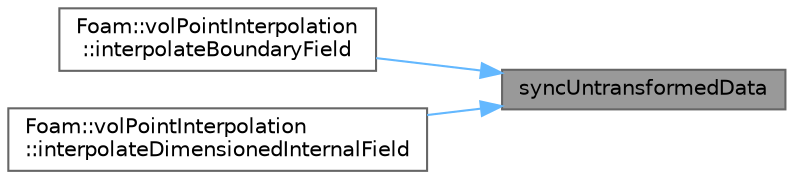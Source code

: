 digraph "syncUntransformedData"
{
 // LATEX_PDF_SIZE
  bgcolor="transparent";
  edge [fontname=Helvetica,fontsize=10,labelfontname=Helvetica,labelfontsize=10];
  node [fontname=Helvetica,fontsize=10,shape=box,height=0.2,width=0.4];
  rankdir="RL";
  Node1 [id="Node000001",label="syncUntransformedData",height=0.2,width=0.4,color="gray40", fillcolor="grey60", style="filled", fontcolor="black",tooltip=" "];
  Node1 -> Node2 [id="edge1_Node000001_Node000002",dir="back",color="steelblue1",style="solid",tooltip=" "];
  Node2 [id="Node000002",label="Foam::volPointInterpolation\l::interpolateBoundaryField",height=0.2,width=0.4,color="grey40", fillcolor="white", style="filled",URL="$classFoam_1_1volPointInterpolation.html#a3084da4ba1da6061bb7dcd9bda567d54",tooltip=" "];
  Node1 -> Node3 [id="edge2_Node000001_Node000003",dir="back",color="steelblue1",style="solid",tooltip=" "];
  Node3 [id="Node000003",label="Foam::volPointInterpolation\l::interpolateDimensionedInternalField",height=0.2,width=0.4,color="grey40", fillcolor="white", style="filled",URL="$classFoam_1_1volPointInterpolation.html#a3927ef6446d25d480bfa1dc29e20eae4",tooltip=" "];
}
